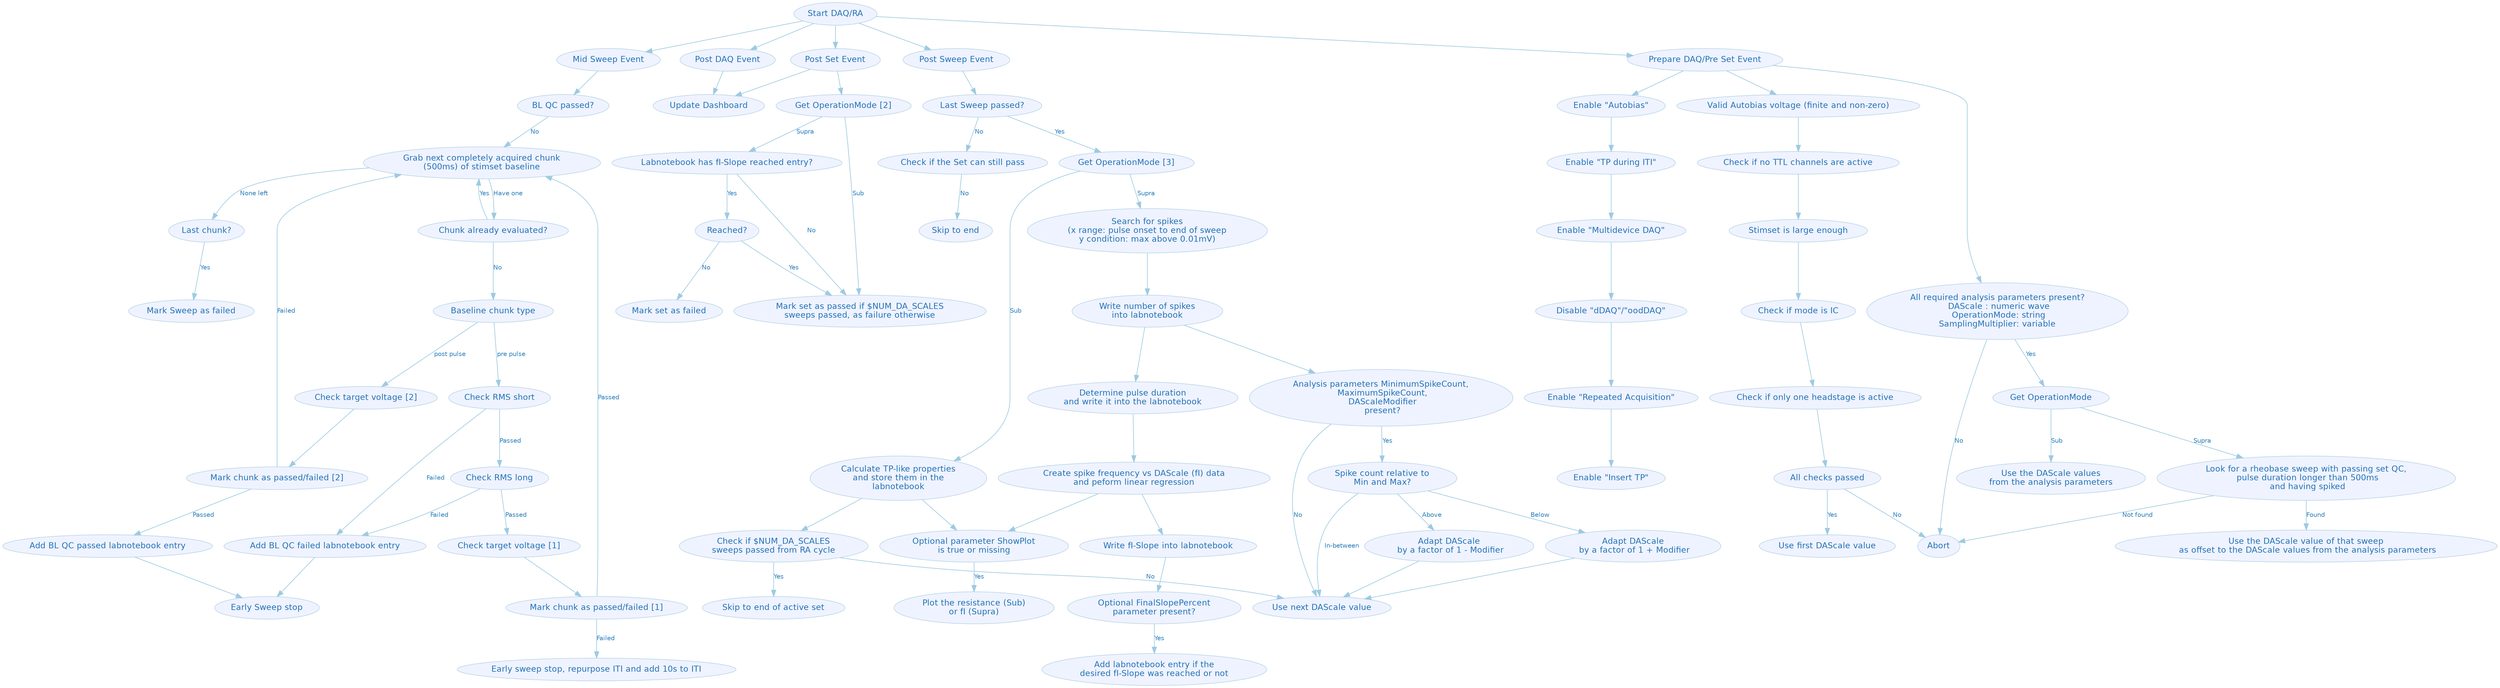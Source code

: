 digraph G {
	graph [center=true,
		compound=true,
		fontcolor=black,
		fontname=Helvetica,
		fontsize=14,
		penwidth=0.1,
		ratio="0,01"
	];
	node [color=2,
		colorscheme=blues4,
		fillcolor=1,
		fontcolor=4,
		fontname=Helvetica,
		fontsize=13,
		label="\N",
		shape=ellipse,
		style=filled
	];
	edge [color=2,
		colorscheme=blues3,
		comment="Wildcard edge",
		fontcolor=3,
		fontname=Helvetica,
		fontsize=10,
		style=solid
	];
	"Start DAQ/RA" -> "Mid Sweep Event";
	"Start DAQ/RA" -> "Post DAQ Event";
	"Start DAQ/RA" -> "Post Set Event";
	"Start DAQ/RA" -> "Post Sweep Event";
	"Start DAQ/RA" -> "Prepare DAQ/Pre Set Event";
	"Mid Sweep Event" -> "BL QC passed?";
	"Post DAQ Event" -> "Update Dashboard";
	"Post Set Event" -> "Update Dashboard";
	"Post Set Event" -> "Get OperationMode [2]";
	"Post Sweep Event" -> "Last Sweep passed?";
	"Prepare DAQ/Pre Set Event" -> "Enable \"Autobias\"";
	"Prepare DAQ/Pre Set Event" -> "Valid Autobias voltage (finite and non-zero)";
	"Prepare DAQ/Pre Set Event" -> "All required analysis parameters present?\n DAScale : numeric wave\n OperationMode: string\nSamplingMultiplier: variable";
	"Enable \"TP during ITI\"" -> "Enable \"Multidevice DAQ\"";
	"Enable \"Autobias\"" -> "Enable \"TP during ITI\"";
	"Enable \"Multidevice DAQ\"" -> "Disable \"dDAQ\"/\"oodDAQ\"";
	"Valid Autobias voltage (finite and non-zero)" -> "Check if no TTL channels are active";
	"Disable \"dDAQ\"/\"oodDAQ\"" -> "Enable \"Repeated Acquisition\"";
	"Enable \"Repeated Acquisition\"" -> "Enable \"Insert TP\"";
	"Check if no TTL channels are active" -> "Stimset is large enough";
	"All required analysis parameters present?\n DAScale : numeric wave\n OperationMode: string\nSamplingMultiplier: variable" -> "Get OperationMode"	[label=Yes];
	"All required analysis parameters present?\n DAScale : numeric wave\n OperationMode: string\nSamplingMultiplier: variable" -> Abort	[label=No];
	"Get OperationMode" -> "Look for a rheobase sweep with passing set QC,\n pulse duration longer than 500ms\n and having spiked"	[label=Supra];
	"Get OperationMode" -> "Use the DAScale values\nfrom the analysis parameters"	[label=Sub];
	"Check if only one headstage is active" -> "All checks passed";
	"Stimset is large enough" -> "Check if mode is IC";
	"Check if mode is IC" -> "Check if only one headstage is active";
	"All checks passed" -> Abort	[label=No];
	"All checks passed" -> "Use first DAScale value"	[label=Yes];
	"Look for a rheobase sweep with passing set QC,\n pulse duration longer than 500ms\n and having spiked" -> Abort	[label="Not found"];
	"Look for a rheobase sweep with passing set QC,\n pulse duration longer than 500ms\n and having spiked" -> "Use the DAScale value of that sweep\n as offset to the DAScale values from the analysis parameters"	[label=Found];
	"Last Sweep passed?" -> "Check if the Set can still pass"	[label=No];
	"Last Sweep passed?" -> "Get OperationMode [3]"	[label=Yes];
	"Check if $NUM_DA_SCALES\nsweeps passed from RA cycle" -> "Skip to end of active set"	[label=Yes];
	"Check if $NUM_DA_SCALES\nsweeps passed from RA cycle" -> "Use next DAScale value"	[label=No];
	"Check if the Set can still pass" -> "Skip to end"	[label=No];
	"BL QC passed?" -> "Grab next completely acquired chunk\n(500ms) of stimset baseline"	[label=No];
	"Grab next completely acquired chunk\n(500ms) of stimset baseline" -> "Chunk already evaluated?"	[label="Have one"];
	"Grab next completely acquired chunk\n(500ms) of stimset baseline" -> "Last chunk?"	[label="None left"];
	"Baseline chunk type" -> "Check RMS short"	[label="pre pulse"];
	"Baseline chunk type" -> "Check target voltage [2]"	[label="post pulse"];
	"Chunk already evaluated?" -> "Grab next completely acquired chunk\n(500ms) of stimset baseline"	[label=Yes];
	"Chunk already evaluated?" -> "Baseline chunk type"	[label=No];
	"Last chunk?" -> "Mark Sweep as failed"	[label=Yes];
	"Check RMS short" -> "Check RMS long"	[label=Passed];
	"Check RMS short" -> "Add BL QC failed labnotebook entry"	[label=Failed];
	"Check RMS long" -> "Check target voltage [1]"	[label=Passed];
	"Check RMS long" -> "Add BL QC failed labnotebook entry"	[label=Failed];
	"Check target voltage [1]" -> "Mark chunk as passed/failed [1]";
	"Check target voltage [2]" -> "Mark chunk as passed/failed [2]";
	"Add BL QC passed labnotebook entry" -> "Early Sweep stop";
	"Add BL QC failed labnotebook entry" -> "Early Sweep stop";
	"Mark chunk as passed/failed [1]" -> "Grab next completely acquired chunk\n(500ms) of stimset baseline"	[label=Passed];
	"Mark chunk as passed/failed [1]" -> "Early sweep stop, repurpose ITI and add 10s to ITI"	[label=Failed];
	"Mark chunk as passed/failed [2]" -> "Grab next completely acquired chunk\n(500ms) of stimset baseline"	[label=Failed];
	"Mark chunk as passed/failed [2]" -> "Add BL QC passed labnotebook entry"	[label=Passed];
	"Get OperationMode [2]" -> "Mark set as passed if $NUM_DA_SCALES\nsweeps passed, as failure otherwise"	[label=Sub];
	"Get OperationMode [2]" -> "Labnotebook has fI-Slope reached entry?"	[label=Supra];
	"Optional FinalSlopePercent\nparameter present?" -> "Add labnotebook entry if the\ndesired fI-Slope was reached or not"	[label=Yes];
	"Get OperationMode [3]" -> "Calculate TP-like properties\nand store them in the\nlabnotebook"	[label=Sub];
	"Get OperationMode [3]" -> "Search for spikes\n(x range: pulse onset to end of sweep\ny condition: max above 0.01mV)"	[label=Supra];
	"Calculate TP-like properties\nand store them in the\nlabnotebook" -> "Check if $NUM_DA_SCALES\nsweeps passed from RA cycle";
	"Calculate TP-like properties\nand store them in the\nlabnotebook" -> "Optional parameter ShowPlot\nis true or missing";
	"Optional parameter ShowPlot\nis true or missing" -> "Plot the resistance (Sub)\nor fI (Supra)"	[label=Yes];
	"Search for spikes\n(x range: pulse onset to end of sweep\ny condition: max above 0.01mV)" -> "Write number of spikes\ninto labnotebook";
	"Write number of spikes\ninto labnotebook" -> "Analysis parameters MinimumSpikeCount,\n MaximumSpikeCount,\n DAScaleModifier\n present?";
	"Write number of spikes\ninto labnotebook" -> "Determine pulse duration\nand write it into the labnotebook";
	"Analysis parameters MinimumSpikeCount,\n MaximumSpikeCount,\n DAScaleModifier\n present?" -> "Use next DAScale value"	[label=No];
	"Analysis parameters MinimumSpikeCount,\n MaximumSpikeCount,\n DAScaleModifier\n present?" -> "Spike count relative to\nMin and Max?"	[label=Yes];
	"Spike count relative to\nMin and Max?" -> "Use next DAScale value"	[label="In-between"];
	"Spike count relative to\nMin and Max?" -> "Adapt DAScale\n by a factor of 1 - Modifier"	[label=Above];
	"Spike count relative to\nMin and Max?" -> "Adapt DAScale\n by a factor of 1 + Modifier"	[label=Below];
	"Adapt DAScale\n by a factor of 1 - Modifier" -> "Use next DAScale value";
	"Adapt DAScale\n by a factor of 1 + Modifier" -> "Use next DAScale value";
	"Determine pulse duration\nand write it into the labnotebook" -> "Create spike frequency vs DAScale (fI) data\nand peform linear regression";
	"Create spike frequency vs DAScale (fI) data\nand peform linear regression" -> "Optional parameter ShowPlot\nis true or missing";
	"Create spike frequency vs DAScale (fI) data\nand peform linear regression" -> "Write fI-Slope into labnotebook";
	"Write fI-Slope into labnotebook" -> "Optional FinalSlopePercent\nparameter present?";
	"Labnotebook has fI-Slope reached entry?" -> "Mark set as passed if $NUM_DA_SCALES\nsweeps passed, as failure otherwise"	[label=No];
	"Labnotebook has fI-Slope reached entry?" -> "Reached?"	[label=Yes];
	"Reached?" -> "Mark set as passed if $NUM_DA_SCALES\nsweeps passed, as failure otherwise"	[label=Yes];
	"Reached?" -> "Mark set as failed"	[label=No];
}
